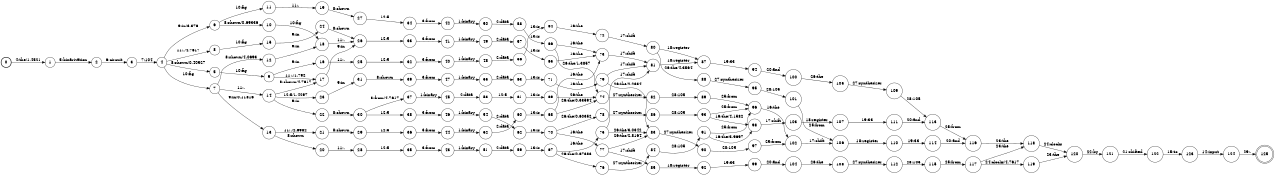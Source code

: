 digraph FST {
rankdir = LR;
size = "8.5,11";
label = "";
center = 1;
orientation = Portrait;
ranksep = "0.4";
nodesep = "0.25";
0 [label = "0", shape = circle, style = bold, fontsize = 14]
	0 -> 1 [label = "4:the/1.4521", fontsize = 14];
1 [label = "1", shape = circle, style = solid, fontsize = 14]
	1 -> 2 [label = "5:binarization", fontsize = 14];
2 [label = "2", shape = circle, style = solid, fontsize = 14]
	2 -> 3 [label = "6:circuit", fontsize = 14];
3 [label = "3", shape = circle, style = solid, fontsize = 14]
	3 -> 4 [label = "7:104", fontsize = 14];
4 [label = "4", shape = circle, style = solid, fontsize = 14]
	4 -> 5 [label = "8:shown/0.40527", fontsize = 14];
	4 -> 6 [label = "9:in/3.376", fontsize = 14];
	4 -> 7 [label = "10:fig", fontsize = 14];
	4 -> 8 [label = "11:./4.7617", fontsize = 14];
5 [label = "5", shape = circle, style = solid, fontsize = 14]
	5 -> 9 [label = "10:fig", fontsize = 14];
6 [label = "6", shape = circle, style = solid, fontsize = 14]
	6 -> 10 [label = "8:shown/0.69336", fontsize = 14];
	6 -> 11 [label = "10:fig", fontsize = 14];
7 [label = "7", shape = circle, style = solid, fontsize = 14]
	7 -> 12 [label = "8:shown/4.0693", fontsize = 14];
	7 -> 13 [label = "9:in/0.11816", fontsize = 14];
	7 -> 14 [label = "11:.", fontsize = 14];
8 [label = "8", shape = circle, style = solid, fontsize = 14]
	8 -> 15 [label = "10:fig", fontsize = 14];
9 [label = "9", shape = circle, style = solid, fontsize = 14]
	9 -> 16 [label = "9:in", fontsize = 14];
	9 -> 17 [label = "11:./1.792", fontsize = 14];
10 [label = "10", shape = circle, style = solid, fontsize = 14]
	10 -> 18 [label = "10:fig", fontsize = 14];
11 [label = "11", shape = circle, style = solid, fontsize = 14]
	11 -> 19 [label = "11:.", fontsize = 14];
12 [label = "12", shape = circle, style = solid, fontsize = 14]
	12 -> 18 [label = "9:in", fontsize = 14];
13 [label = "13", shape = circle, style = solid, fontsize = 14]
	13 -> 20 [label = "8:shown", fontsize = 14];
	13 -> 21 [label = "11:./2.6982", fontsize = 14];
14 [label = "14", shape = circle, style = solid, fontsize = 14]
	14 -> 17 [label = "8:shown/4.7617", fontsize = 14];
	14 -> 22 [label = "9:in", fontsize = 14];
	14 -> 23 [label = "12:5/1.4297", fontsize = 14];
15 [label = "15", shape = circle, style = solid, fontsize = 14]
	15 -> 24 [label = "9:in", fontsize = 14];
16 [label = "16", shape = circle, style = solid, fontsize = 14]
	16 -> 25 [label = "11:.", fontsize = 14];
17 [label = "17", shape = circle, style = solid, fontsize = 14]
	17 -> 26 [label = "9:in", fontsize = 14];
18 [label = "18", shape = circle, style = solid, fontsize = 14]
	18 -> 26 [label = "11:.", fontsize = 14];
19 [label = "19", shape = circle, style = solid, fontsize = 14]
	19 -> 27 [label = "8:shown", fontsize = 14];
20 [label = "20", shape = circle, style = solid, fontsize = 14]
	20 -> 28 [label = "11:.", fontsize = 14];
21 [label = "21", shape = circle, style = solid, fontsize = 14]
	21 -> 29 [label = "8:shown", fontsize = 14];
22 [label = "22", shape = circle, style = solid, fontsize = 14]
	22 -> 30 [label = "8:shown", fontsize = 14];
23 [label = "23", shape = circle, style = solid, fontsize = 14]
	23 -> 31 [label = "9:in", fontsize = 14];
24 [label = "24", shape = circle, style = solid, fontsize = 14]
	24 -> 26 [label = "8:shown", fontsize = 14];
25 [label = "25", shape = circle, style = solid, fontsize = 14]
	25 -> 32 [label = "12:5", fontsize = 14];
26 [label = "26", shape = circle, style = solid, fontsize = 14]
	26 -> 33 [label = "12:5", fontsize = 14];
27 [label = "27", shape = circle, style = solid, fontsize = 14]
	27 -> 34 [label = "12:5", fontsize = 14];
28 [label = "28", shape = circle, style = solid, fontsize = 14]
	28 -> 35 [label = "12:5", fontsize = 14];
29 [label = "29", shape = circle, style = solid, fontsize = 14]
	29 -> 36 [label = "12:5", fontsize = 14];
30 [label = "30", shape = circle, style = solid, fontsize = 14]
	30 -> 37 [label = "3:from/4.7617", fontsize = 14];
	30 -> 38 [label = "12:5", fontsize = 14];
31 [label = "31", shape = circle, style = solid, fontsize = 14]
	31 -> 39 [label = "8:shown", fontsize = 14];
32 [label = "32", shape = circle, style = solid, fontsize = 14]
	32 -> 40 [label = "3:from", fontsize = 14];
33 [label = "33", shape = circle, style = solid, fontsize = 14]
	33 -> 41 [label = "3:from", fontsize = 14];
34 [label = "34", shape = circle, style = solid, fontsize = 14]
	34 -> 42 [label = "3:from", fontsize = 14];
35 [label = "35", shape = circle, style = solid, fontsize = 14]
	35 -> 43 [label = "3:from", fontsize = 14];
36 [label = "36", shape = circle, style = solid, fontsize = 14]
	36 -> 44 [label = "3:from", fontsize = 14];
37 [label = "37", shape = circle, style = solid, fontsize = 14]
	37 -> 45 [label = "1:binary", fontsize = 14];
38 [label = "38", shape = circle, style = solid, fontsize = 14]
	38 -> 46 [label = "3:from", fontsize = 14];
39 [label = "39", shape = circle, style = solid, fontsize = 14]
	39 -> 47 [label = "3:from", fontsize = 14];
40 [label = "40", shape = circle, style = solid, fontsize = 14]
	40 -> 48 [label = "1:binary", fontsize = 14];
41 [label = "41", shape = circle, style = solid, fontsize = 14]
	41 -> 49 [label = "1:binary", fontsize = 14];
42 [label = "42", shape = circle, style = solid, fontsize = 14]
	42 -> 50 [label = "1:binary", fontsize = 14];
43 [label = "43", shape = circle, style = solid, fontsize = 14]
	43 -> 51 [label = "1:binary", fontsize = 14];
44 [label = "44", shape = circle, style = solid, fontsize = 14]
	44 -> 52 [label = "1:binary", fontsize = 14];
45 [label = "45", shape = circle, style = solid, fontsize = 14]
	45 -> 53 [label = "2:data", fontsize = 14];
46 [label = "46", shape = circle, style = solid, fontsize = 14]
	46 -> 54 [label = "1:binary", fontsize = 14];
47 [label = "47", shape = circle, style = solid, fontsize = 14]
	47 -> 55 [label = "1:binary", fontsize = 14];
48 [label = "48", shape = circle, style = solid, fontsize = 14]
	48 -> 56 [label = "2:data", fontsize = 14];
49 [label = "49", shape = circle, style = solid, fontsize = 14]
	49 -> 57 [label = "2:data", fontsize = 14];
50 [label = "50", shape = circle, style = solid, fontsize = 14]
	50 -> 58 [label = "2:data", fontsize = 14];
51 [label = "51", shape = circle, style = solid, fontsize = 14]
	51 -> 59 [label = "2:data", fontsize = 14];
52 [label = "52", shape = circle, style = solid, fontsize = 14]
	52 -> 60 [label = "2:data", fontsize = 14];
53 [label = "53", shape = circle, style = solid, fontsize = 14]
	53 -> 61 [label = "12:5", fontsize = 14];
54 [label = "54", shape = circle, style = solid, fontsize = 14]
	54 -> 62 [label = "2:data", fontsize = 14];
55 [label = "55", shape = circle, style = solid, fontsize = 14]
	55 -> 63 [label = "2:data", fontsize = 14];
56 [label = "56", shape = circle, style = solid, fontsize = 14]
	56 -> 64 [label = "13:is", fontsize = 14];
57 [label = "57", shape = circle, style = solid, fontsize = 14]
	57 -> 65 [label = "13:is", fontsize = 14];
58 [label = "58", shape = circle, style = solid, fontsize = 14]
	58 -> 66 [label = "13:is", fontsize = 14];
59 [label = "59", shape = circle, style = solid, fontsize = 14]
	59 -> 67 [label = "13:is", fontsize = 14];
60 [label = "60", shape = circle, style = solid, fontsize = 14]
	60 -> 68 [label = "13:is", fontsize = 14];
61 [label = "61", shape = circle, style = solid, fontsize = 14]
	61 -> 69 [label = "13:is", fontsize = 14];
62 [label = "62", shape = circle, style = solid, fontsize = 14]
	62 -> 70 [label = "13:is", fontsize = 14];
63 [label = "63", shape = circle, style = solid, fontsize = 14]
	63 -> 71 [label = "13:is", fontsize = 14];
64 [label = "64", shape = circle, style = solid, fontsize = 14]
	64 -> 72 [label = "16:the", fontsize = 14];
65 [label = "65", shape = circle, style = solid, fontsize = 14]
	65 -> 73 [label = "16:the", fontsize = 14];
66 [label = "66", shape = circle, style = solid, fontsize = 14]
	66 -> 73 [label = "16:the", fontsize = 14];
	66 -> 74 [label = "26:the/1.3857", fontsize = 14];
67 [label = "67", shape = circle, style = solid, fontsize = 14]
	67 -> 75 [label = "16:the", fontsize = 14];
	67 -> 76 [label = "26:the/0.67383", fontsize = 14];
68 [label = "68", shape = circle, style = solid, fontsize = 14]
	68 -> 73 [label = "16:the", fontsize = 14];
	68 -> 74 [label = "26:the/0.33594", fontsize = 14];
69 [label = "69", shape = circle, style = solid, fontsize = 14]
	69 -> 74 [label = "26:the", fontsize = 14];
70 [label = "70", shape = circle, style = solid, fontsize = 14]
	70 -> 77 [label = "16:the", fontsize = 14];
	70 -> 78 [label = "26:the/0.60352", fontsize = 14];
71 [label = "71", shape = circle, style = solid, fontsize = 14]
	71 -> 79 [label = "16:the", fontsize = 14];
72 [label = "72", shape = circle, style = solid, fontsize = 14]
	72 -> 80 [label = "17:shift", fontsize = 14];
73 [label = "73", shape = circle, style = solid, fontsize = 14]
	73 -> 81 [label = "17:shift", fontsize = 14];
74 [label = "74", shape = circle, style = solid, fontsize = 14]
	74 -> 82 [label = "27:synthesizer", fontsize = 14];
75 [label = "75", shape = circle, style = solid, fontsize = 14]
	75 -> 83 [label = "26:the/3.0342", fontsize = 14];
	75 -> 81 [label = "17:shift", fontsize = 14];
76 [label = "76", shape = circle, style = solid, fontsize = 14]
	76 -> 84 [label = "27:synthesizer", fontsize = 14];
77 [label = "77", shape = circle, style = solid, fontsize = 14]
	77 -> 83 [label = "26:the/2.8164", fontsize = 14];
	77 -> 85 [label = "17:shift", fontsize = 14];
78 [label = "78", shape = circle, style = solid, fontsize = 14]
	78 -> 86 [label = "27:synthesizer", fontsize = 14];
79 [label = "79", shape = circle, style = solid, fontsize = 14]
	79 -> 83 [label = "26:the/2.2334", fontsize = 14];
	79 -> 81 [label = "17:shift", fontsize = 14];
80 [label = "80", shape = circle, style = solid, fontsize = 14]
	80 -> 88 [label = "26:the/4.3564", fontsize = 14];
	80 -> 87 [label = "18:register", fontsize = 14];
81 [label = "81", shape = circle, style = solid, fontsize = 14]
	81 -> 87 [label = "18:register", fontsize = 14];
82 [label = "82", shape = circle, style = solid, fontsize = 14]
	82 -> 89 [label = "28:105", fontsize = 14];
83 [label = "83", shape = circle, style = solid, fontsize = 14]
	83 -> 90 [label = "27:synthesizer", fontsize = 14];
84 [label = "84", shape = circle, style = solid, fontsize = 14]
	84 -> 91 [label = "28:105", fontsize = 14];
85 [label = "85", shape = circle, style = solid, fontsize = 14]
	85 -> 92 [label = "18:register", fontsize = 14];
86 [label = "86", shape = circle, style = solid, fontsize = 14]
	86 -> 93 [label = "28:105", fontsize = 14];
87 [label = "87", shape = circle, style = solid, fontsize = 14]
	87 -> 94 [label = "19:33", fontsize = 14];
88 [label = "88", shape = circle, style = solid, fontsize = 14]
	88 -> 95 [label = "27:synthesizer", fontsize = 14];
89 [label = "89", shape = circle, style = solid, fontsize = 14]
	89 -> 96 [label = "25:from", fontsize = 14];
90 [label = "90", shape = circle, style = solid, fontsize = 14]
	90 -> 97 [label = "28:105", fontsize = 14];
91 [label = "91", shape = circle, style = solid, fontsize = 14]
	91 -> 96 [label = "25:from", fontsize = 14];
	91 -> 98 [label = "16:the/3.9697", fontsize = 14];
92 [label = "92", shape = circle, style = solid, fontsize = 14]
	92 -> 99 [label = "19:33", fontsize = 14];
93 [label = "93", shape = circle, style = solid, fontsize = 14]
	93 -> 96 [label = "25:from", fontsize = 14];
	93 -> 98 [label = "16:the/4.1582", fontsize = 14];
94 [label = "94", shape = circle, style = solid, fontsize = 14]
	94 -> 100 [label = "20:and", fontsize = 14];
95 [label = "95", shape = circle, style = solid, fontsize = 14]
	95 -> 101 [label = "28:105", fontsize = 14];
96 [label = "96", shape = circle, style = solid, fontsize = 14]
	96 -> 102 [label = "16:the", fontsize = 14];
97 [label = "97", shape = circle, style = solid, fontsize = 14]
	97 -> 102 [label = "25:from", fontsize = 14];
98 [label = "98", shape = circle, style = solid, fontsize = 14]
	98 -> 103 [label = "17:shift", fontsize = 14];
99 [label = "99", shape = circle, style = solid, fontsize = 14]
	99 -> 104 [label = "20:and", fontsize = 14];
100 [label = "100", shape = circle, style = solid, fontsize = 14]
	100 -> 105 [label = "26:the", fontsize = 14];
101 [label = "101", shape = circle, style = solid, fontsize = 14]
	101 -> 106 [label = "25:from", fontsize = 14];
102 [label = "102", shape = circle, style = solid, fontsize = 14]
	102 -> 106 [label = "17:shift", fontsize = 14];
103 [label = "103", shape = circle, style = solid, fontsize = 14]
	103 -> 107 [label = "18:register", fontsize = 14];
104 [label = "104", shape = circle, style = solid, fontsize = 14]
	104 -> 108 [label = "26:the", fontsize = 14];
105 [label = "105", shape = circle, style = solid, fontsize = 14]
	105 -> 109 [label = "27:synthesizer", fontsize = 14];
106 [label = "106", shape = circle, style = solid, fontsize = 14]
	106 -> 110 [label = "18:register", fontsize = 14];
107 [label = "107", shape = circle, style = solid, fontsize = 14]
	107 -> 111 [label = "19:33", fontsize = 14];
108 [label = "108", shape = circle, style = solid, fontsize = 14]
	108 -> 112 [label = "27:synthesizer", fontsize = 14];
109 [label = "109", shape = circle, style = solid, fontsize = 14]
	109 -> 113 [label = "28:105", fontsize = 14];
110 [label = "110", shape = circle, style = solid, fontsize = 14]
	110 -> 114 [label = "19:33", fontsize = 14];
111 [label = "111", shape = circle, style = solid, fontsize = 14]
	111 -> 113 [label = "20:and", fontsize = 14];
112 [label = "112", shape = circle, style = solid, fontsize = 14]
	112 -> 115 [label = "28:105", fontsize = 14];
113 [label = "113", shape = circle, style = solid, fontsize = 14]
	113 -> 116 [label = "25:from", fontsize = 14];
114 [label = "114", shape = circle, style = solid, fontsize = 14]
	114 -> 116 [label = "20:and", fontsize = 14];
115 [label = "115", shape = circle, style = solid, fontsize = 14]
	115 -> 117 [label = "25:from", fontsize = 14];
116 [label = "116", shape = circle, style = solid, fontsize = 14]
	116 -> 118 [label = "23:the", fontsize = 14];
117 [label = "117", shape = circle, style = solid, fontsize = 14]
	117 -> 118 [label = "23:the", fontsize = 14];
	117 -> 119 [label = "24:clocks/4.7617", fontsize = 14];
118 [label = "118", shape = circle, style = solid, fontsize = 14]
	118 -> 120 [label = "24:clocks", fontsize = 14];
119 [label = "119", shape = circle, style = solid, fontsize = 14]
	119 -> 120 [label = "23:the", fontsize = 14];
120 [label = "120", shape = circle, style = solid, fontsize = 14]
	120 -> 121 [label = "22:by", fontsize = 14];
121 [label = "121", shape = circle, style = solid, fontsize = 14]
	121 -> 122 [label = "21:shifted", fontsize = 14];
122 [label = "122", shape = circle, style = solid, fontsize = 14]
	122 -> 123 [label = "15:to", fontsize = 14];
123 [label = "123", shape = circle, style = solid, fontsize = 14]
	123 -> 124 [label = "14:input", fontsize = 14];
124 [label = "124", shape = circle, style = solid, fontsize = 14]
	124 -> 125 [label = "29:.", fontsize = 14];
125 [label = "125", shape = doublecircle, style = solid, fontsize = 14]
}
